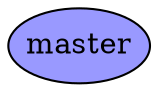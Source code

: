 digraph auto {
	graph [bgcolor=transparent]
	node [fixedsize=true style=filled width=0.95]
	master [label=master fillcolor="#9999ff"]
}
